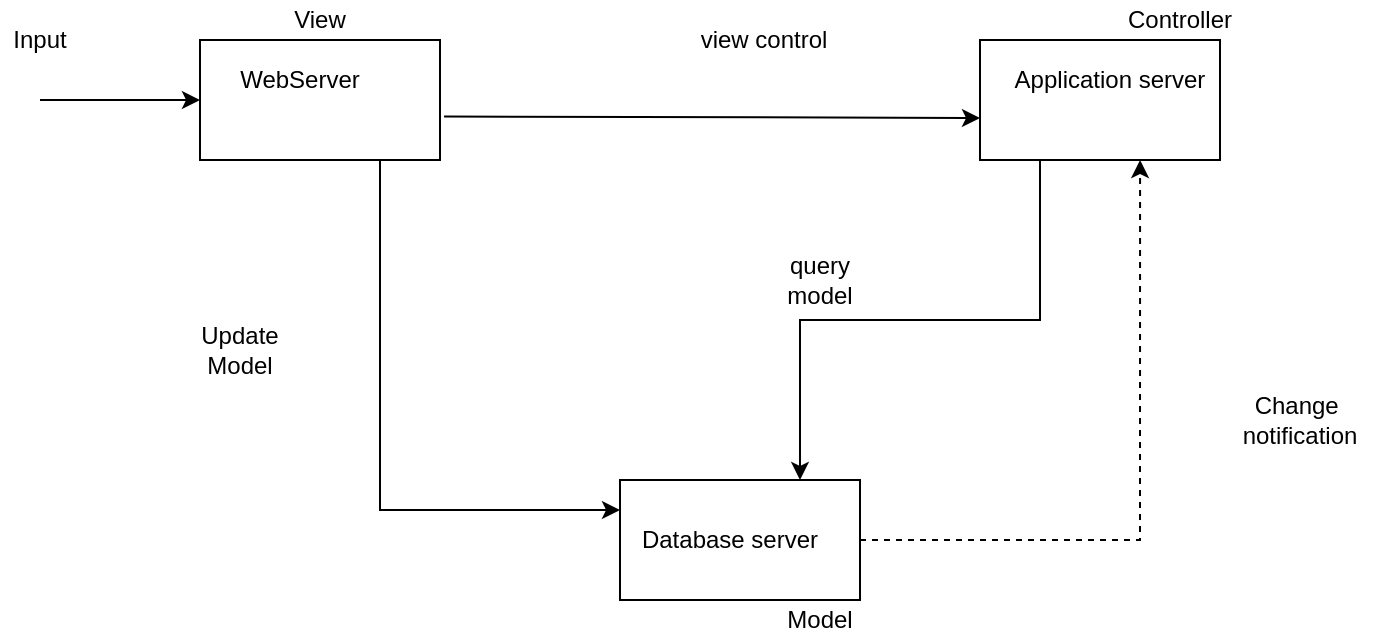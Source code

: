 <mxfile version="15.0.3" type="github">
  <diagram id="oPL3wzLIO99aDvWhy32e" name="Page-1">
    <mxGraphModel dx="1038" dy="547" grid="1" gridSize="10" guides="1" tooltips="1" connect="1" arrows="1" fold="1" page="1" pageScale="1" pageWidth="827" pageHeight="1169" math="0" shadow="0">
      <root>
        <mxCell id="0" />
        <mxCell id="1" parent="0" />
        <mxCell id="1-RgJNKFQ16oBWKKwFck-7" style="edgeStyle=orthogonalEdgeStyle;rounded=0;orthogonalLoop=1;jettySize=auto;html=1;exitX=0.75;exitY=1;exitDx=0;exitDy=0;entryX=0;entryY=0.25;entryDx=0;entryDy=0;" edge="1" parent="1" source="1-RgJNKFQ16oBWKKwFck-1" target="1-RgJNKFQ16oBWKKwFck-3">
          <mxGeometry relative="1" as="geometry" />
        </mxCell>
        <mxCell id="1-RgJNKFQ16oBWKKwFck-1" value="" style="rounded=0;whiteSpace=wrap;html=1;" vertex="1" parent="1">
          <mxGeometry x="160" y="260" width="120" height="60" as="geometry" />
        </mxCell>
        <mxCell id="1-RgJNKFQ16oBWKKwFck-8" style="edgeStyle=orthogonalEdgeStyle;rounded=0;orthogonalLoop=1;jettySize=auto;html=1;exitX=0.25;exitY=1;exitDx=0;exitDy=0;entryX=0.75;entryY=0;entryDx=0;entryDy=0;" edge="1" parent="1" source="1-RgJNKFQ16oBWKKwFck-2" target="1-RgJNKFQ16oBWKKwFck-3">
          <mxGeometry relative="1" as="geometry" />
        </mxCell>
        <mxCell id="1-RgJNKFQ16oBWKKwFck-2" value="" style="rounded=0;whiteSpace=wrap;html=1;" vertex="1" parent="1">
          <mxGeometry x="550" y="260" width="120" height="60" as="geometry" />
        </mxCell>
        <mxCell id="1-RgJNKFQ16oBWKKwFck-9" style="edgeStyle=orthogonalEdgeStyle;rounded=0;orthogonalLoop=1;jettySize=auto;html=1;exitX=1;exitY=0.5;exitDx=0;exitDy=0;entryX=0.667;entryY=1;entryDx=0;entryDy=0;entryPerimeter=0;dashed=1;" edge="1" parent="1" source="1-RgJNKFQ16oBWKKwFck-3" target="1-RgJNKFQ16oBWKKwFck-2">
          <mxGeometry relative="1" as="geometry" />
        </mxCell>
        <mxCell id="1-RgJNKFQ16oBWKKwFck-3" value="" style="rounded=0;whiteSpace=wrap;html=1;" vertex="1" parent="1">
          <mxGeometry x="370" y="480" width="120" height="60" as="geometry" />
        </mxCell>
        <mxCell id="1-RgJNKFQ16oBWKKwFck-5" value="" style="endArrow=classic;html=1;entryX=0;entryY=0.5;entryDx=0;entryDy=0;" edge="1" parent="1" target="1-RgJNKFQ16oBWKKwFck-1">
          <mxGeometry width="50" height="50" relative="1" as="geometry">
            <mxPoint x="80" y="290" as="sourcePoint" />
            <mxPoint x="140" y="260" as="targetPoint" />
          </mxGeometry>
        </mxCell>
        <mxCell id="1-RgJNKFQ16oBWKKwFck-6" value="" style="endArrow=classic;html=1;exitX=1.017;exitY=0.637;exitDx=0;exitDy=0;exitPerimeter=0;entryX=0;entryY=0.65;entryDx=0;entryDy=0;entryPerimeter=0;" edge="1" parent="1" source="1-RgJNKFQ16oBWKKwFck-1" target="1-RgJNKFQ16oBWKKwFck-2">
          <mxGeometry width="50" height="50" relative="1" as="geometry">
            <mxPoint x="390" y="410" as="sourcePoint" />
            <mxPoint x="440" y="360" as="targetPoint" />
          </mxGeometry>
        </mxCell>
        <mxCell id="1-RgJNKFQ16oBWKKwFck-10" value="Input" style="text;html=1;strokeColor=none;fillColor=none;align=center;verticalAlign=middle;whiteSpace=wrap;rounded=0;" vertex="1" parent="1">
          <mxGeometry x="60" y="250" width="40" height="20" as="geometry" />
        </mxCell>
        <mxCell id="1-RgJNKFQ16oBWKKwFck-11" value="view control" style="text;html=1;strokeColor=none;fillColor=none;align=center;verticalAlign=middle;whiteSpace=wrap;rounded=0;" vertex="1" parent="1">
          <mxGeometry x="394" y="250" width="96" height="20" as="geometry" />
        </mxCell>
        <mxCell id="1-RgJNKFQ16oBWKKwFck-12" value="Update Model" style="text;html=1;strokeColor=none;fillColor=none;align=center;verticalAlign=middle;whiteSpace=wrap;rounded=0;" vertex="1" parent="1">
          <mxGeometry x="150" y="400" width="60" height="30" as="geometry" />
        </mxCell>
        <mxCell id="1-RgJNKFQ16oBWKKwFck-13" value="Change&amp;nbsp;&lt;br&gt;notification" style="text;html=1;strokeColor=none;fillColor=none;align=center;verticalAlign=middle;whiteSpace=wrap;rounded=0;" vertex="1" parent="1">
          <mxGeometry x="670" y="420" width="80" height="60" as="geometry" />
        </mxCell>
        <mxCell id="1-RgJNKFQ16oBWKKwFck-14" value="query model" style="text;html=1;strokeColor=none;fillColor=none;align=center;verticalAlign=middle;whiteSpace=wrap;rounded=0;" vertex="1" parent="1">
          <mxGeometry x="450" y="370" width="40" height="20" as="geometry" />
        </mxCell>
        <mxCell id="1-RgJNKFQ16oBWKKwFck-15" value="View" style="text;html=1;strokeColor=none;fillColor=none;align=center;verticalAlign=middle;whiteSpace=wrap;rounded=0;" vertex="1" parent="1">
          <mxGeometry x="200" y="240" width="40" height="20" as="geometry" />
        </mxCell>
        <mxCell id="1-RgJNKFQ16oBWKKwFck-16" value="Controller" style="text;html=1;strokeColor=none;fillColor=none;align=center;verticalAlign=middle;whiteSpace=wrap;rounded=0;" vertex="1" parent="1">
          <mxGeometry x="630" y="240" width="40" height="20" as="geometry" />
        </mxCell>
        <mxCell id="1-RgJNKFQ16oBWKKwFck-17" value="Model" style="text;html=1;strokeColor=none;fillColor=none;align=center;verticalAlign=middle;whiteSpace=wrap;rounded=0;" vertex="1" parent="1">
          <mxGeometry x="450" y="540" width="40" height="20" as="geometry" />
        </mxCell>
        <mxCell id="1-RgJNKFQ16oBWKKwFck-18" value="WebServer" style="text;html=1;strokeColor=none;fillColor=none;align=center;verticalAlign=middle;whiteSpace=wrap;rounded=0;" vertex="1" parent="1">
          <mxGeometry x="190" y="270" width="40" height="20" as="geometry" />
        </mxCell>
        <mxCell id="1-RgJNKFQ16oBWKKwFck-20" value="Application server" style="text;html=1;strokeColor=none;fillColor=none;align=center;verticalAlign=middle;whiteSpace=wrap;rounded=0;" vertex="1" parent="1">
          <mxGeometry x="560" y="270" width="110" height="20" as="geometry" />
        </mxCell>
        <mxCell id="1-RgJNKFQ16oBWKKwFck-21" value="Database server" style="text;html=1;strokeColor=none;fillColor=none;align=center;verticalAlign=middle;whiteSpace=wrap;rounded=0;" vertex="1" parent="1">
          <mxGeometry x="370" y="500" width="110" height="20" as="geometry" />
        </mxCell>
      </root>
    </mxGraphModel>
  </diagram>
</mxfile>
